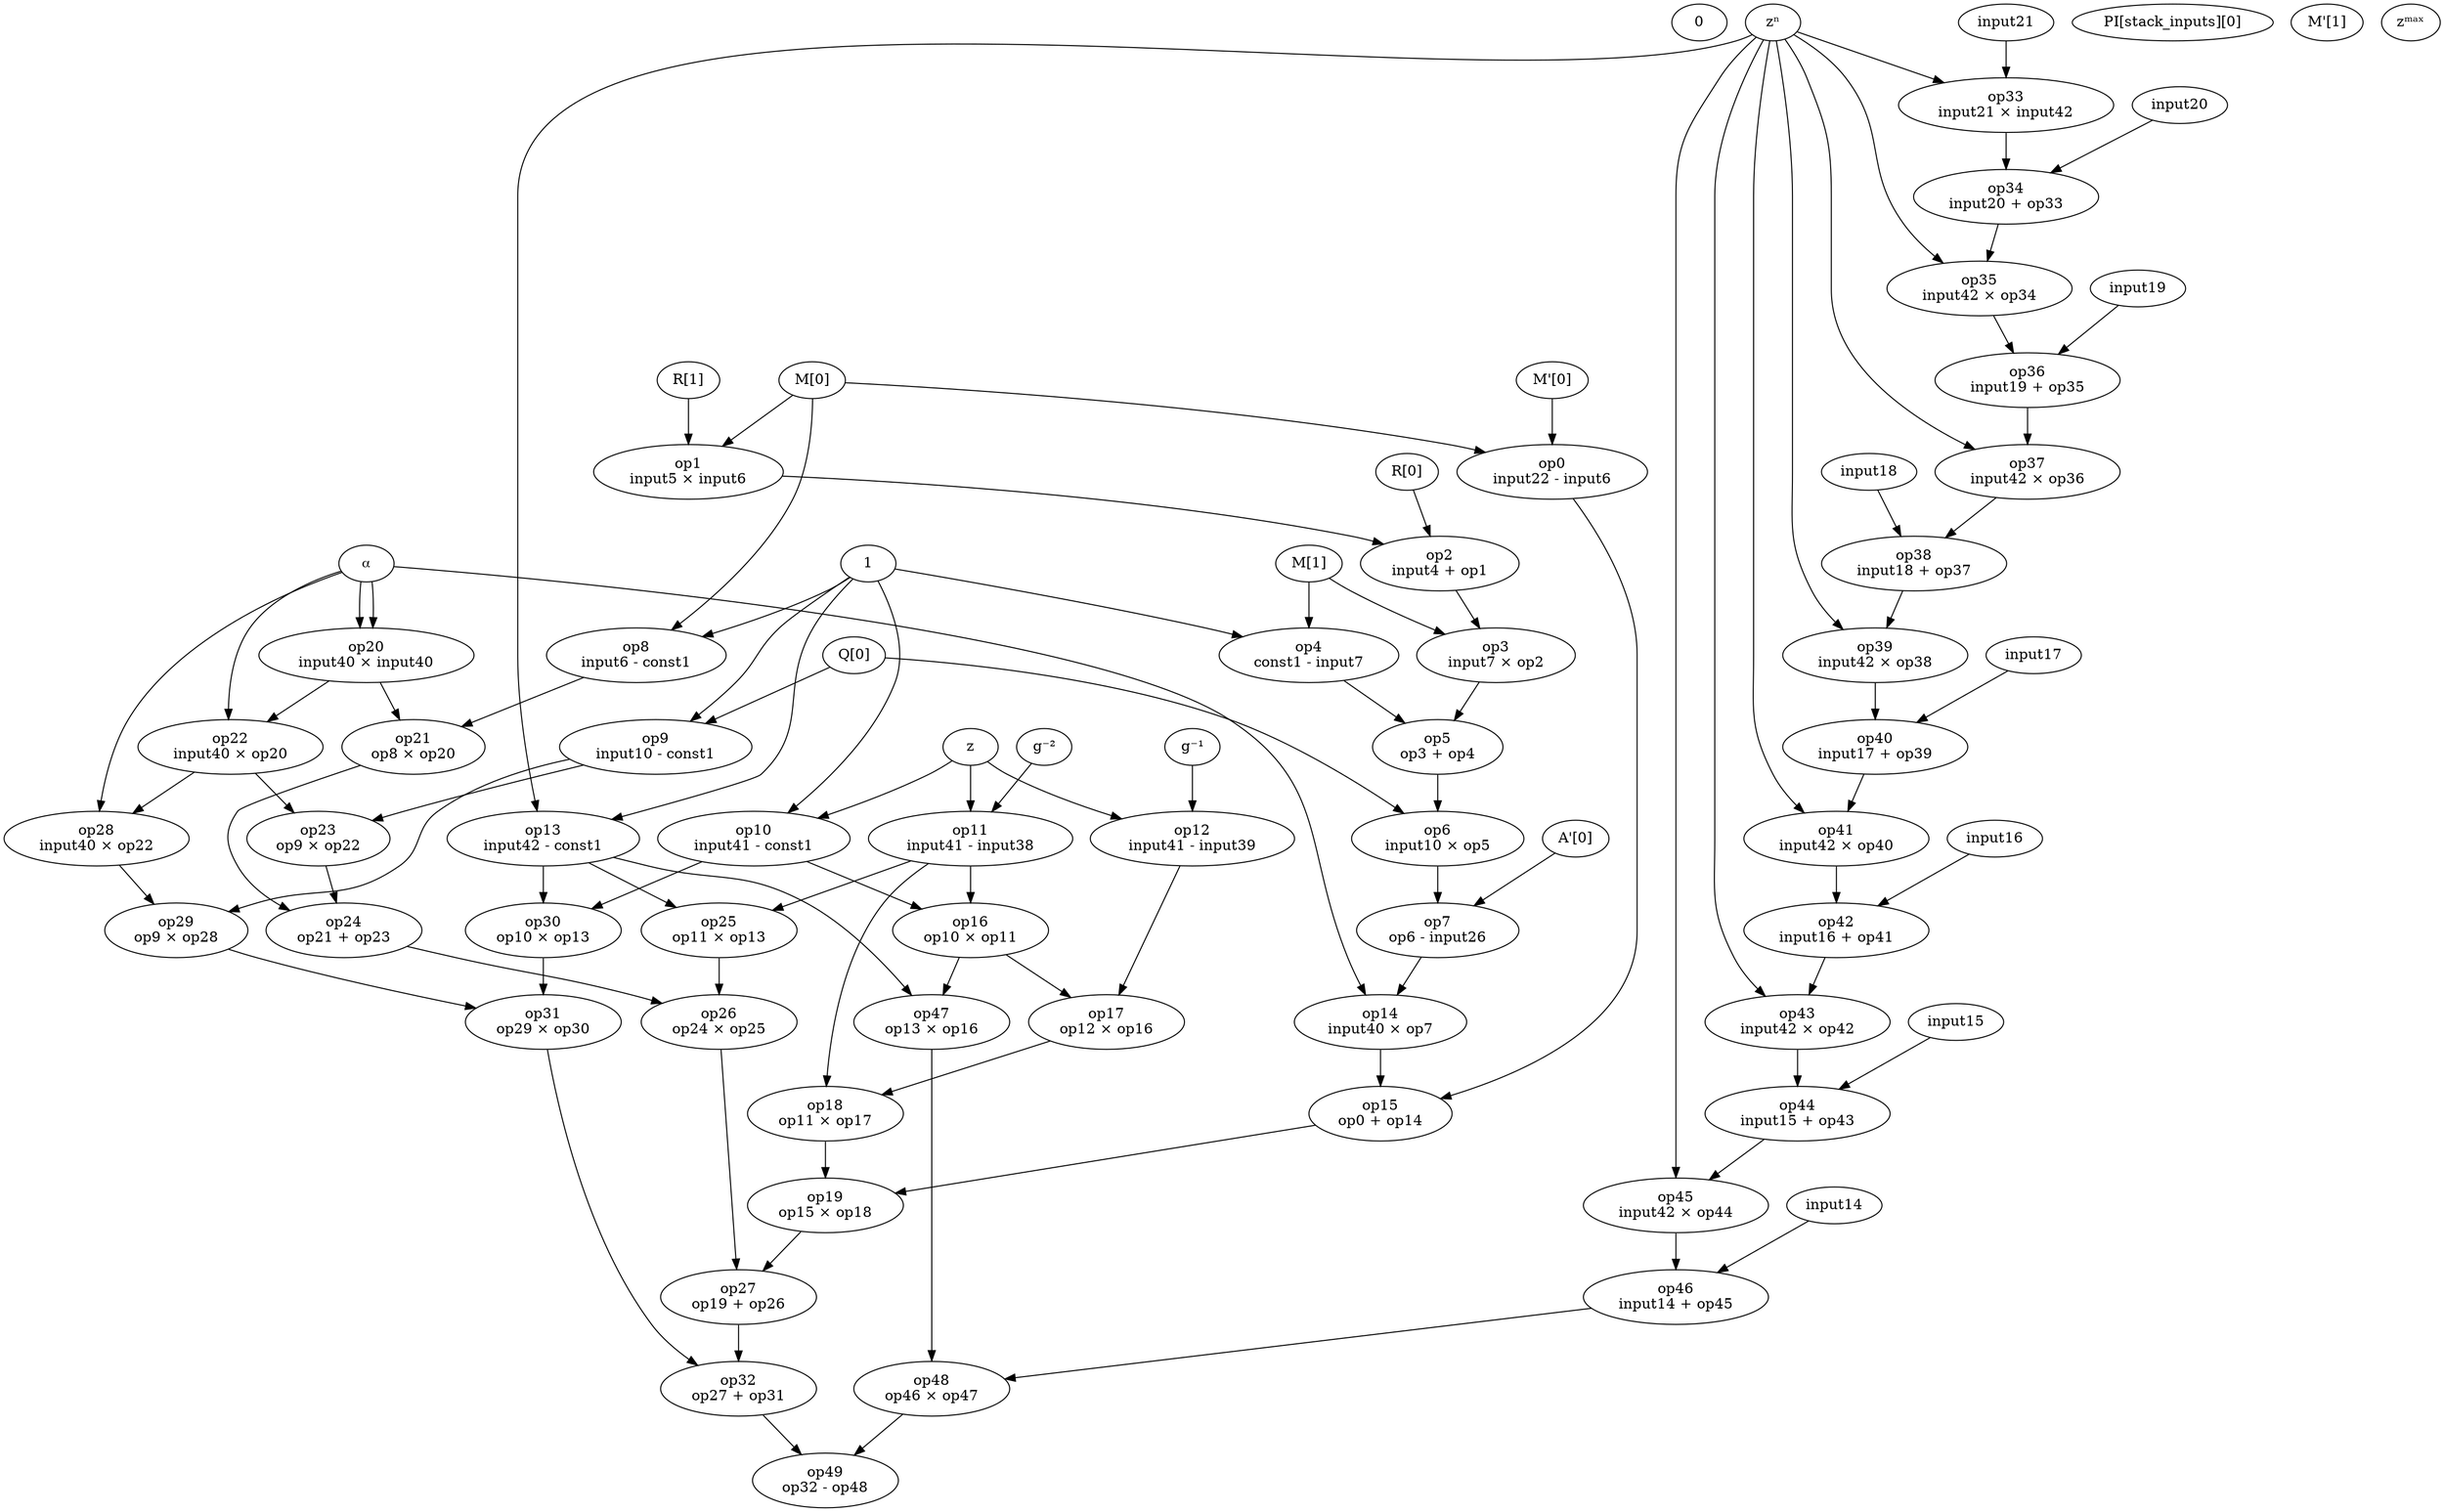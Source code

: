 digraph G {
const0 [label="0"]
const1 [label="1"]
input0 [label="PI[stack_inputs][0]"]
input4 [label="R[0]"]
input5 [label="R[1]"]
input6 [label="M[0]"]
input7 [label="M[1]"]
input22 [label="M'[0]"]
input23 [label="M'[1]"]
input10 [label="A[0]"]
input26 [label="A'[0]"]
input10 [label="Q[0]"]
input38 [label="g⁻²"]
input39 [label="g⁻¹"]
input40 [label="⍺"]
input41 [label="z"]
input42 [label="zⁿ"]
input43 [label="zᵐᵃˣ"]
op0 [label="op0\ninput22 - input6"]
input22 -> op0
input6 -> op0
op1 [label="op1\ninput5 × input6"]
input5 -> op1
input6 -> op1
op2 [label="op2\ninput4 + op1"]
input4 -> op2
op1 -> op2
op3 [label="op3\ninput7 × op2"]
input7 -> op3
op2 -> op3
op4 [label="op4\nconst1 - input7"]
const1 -> op4
input7 -> op4
op5 [label="op5\nop3 + op4"]
op3 -> op5
op4 -> op5
op6 [label="op6\ninput10 × op5"]
input10 -> op6
op5 -> op6
op7 [label="op7\nop6 - input26"]
op6 -> op7
input26 -> op7
op8 [label="op8\ninput6 - const1"]
input6 -> op8
const1 -> op8
op9 [label="op9\ninput10 - const1"]
input10 -> op9
const1 -> op9
op10 [label="op10\ninput41 - const1"]
input41 -> op10
const1 -> op10
op11 [label="op11\ninput41 - input38"]
input41 -> op11
input38 -> op11
op12 [label="op12\ninput41 - input39"]
input41 -> op12
input39 -> op12
op13 [label="op13\ninput42 - const1"]
input42 -> op13
const1 -> op13
op14 [label="op14\ninput40 × op7"]
input40 -> op14
op7 -> op14
op15 [label="op15\nop0 + op14"]
op0 -> op15
op14 -> op15
op16 [label="op16\nop10 × op11"]
op10 -> op16
op11 -> op16
op17 [label="op17\nop12 × op16"]
op12 -> op17
op16 -> op17
op18 [label="op18\nop11 × op17"]
op11 -> op18
op17 -> op18
op19 [label="op19\nop15 × op18"]
op15 -> op19
op18 -> op19
op20 [label="op20\ninput40 × input40"]
input40 -> op20
input40 -> op20
op21 [label="op21\nop8 × op20"]
op8 -> op21
op20 -> op21
op22 [label="op22\ninput40 × op20"]
input40 -> op22
op20 -> op22
op23 [label="op23\nop9 × op22"]
op9 -> op23
op22 -> op23
op24 [label="op24\nop21 + op23"]
op21 -> op24
op23 -> op24
op25 [label="op25\nop11 × op13"]
op11 -> op25
op13 -> op25
op26 [label="op26\nop24 × op25"]
op24 -> op26
op25 -> op26
op27 [label="op27\nop19 + op26"]
op19 -> op27
op26 -> op27
op28 [label="op28\ninput40 × op22"]
input40 -> op28
op22 -> op28
op29 [label="op29\nop9 × op28"]
op9 -> op29
op28 -> op29
op30 [label="op30\nop10 × op13"]
op10 -> op30
op13 -> op30
op31 [label="op31\nop29 × op30"]
op29 -> op31
op30 -> op31
op32 [label="op32\nop27 + op31"]
op27 -> op32
op31 -> op32
op33 [label="op33\ninput21 × input42"]
input21 -> op33
input42 -> op33
op34 [label="op34\ninput20 + op33"]
input20 -> op34
op33 -> op34
op35 [label="op35\ninput42 × op34"]
input42 -> op35
op34 -> op35
op36 [label="op36\ninput19 + op35"]
input19 -> op36
op35 -> op36
op37 [label="op37\ninput42 × op36"]
input42 -> op37
op36 -> op37
op38 [label="op38\ninput18 + op37"]
input18 -> op38
op37 -> op38
op39 [label="op39\ninput42 × op38"]
input42 -> op39
op38 -> op39
op40 [label="op40\ninput17 + op39"]
input17 -> op40
op39 -> op40
op41 [label="op41\ninput42 × op40"]
input42 -> op41
op40 -> op41
op42 [label="op42\ninput16 + op41"]
input16 -> op42
op41 -> op42
op43 [label="op43\ninput42 × op42"]
input42 -> op43
op42 -> op43
op44 [label="op44\ninput15 + op43"]
input15 -> op44
op43 -> op44
op45 [label="op45\ninput42 × op44"]
input42 -> op45
op44 -> op45
op46 [label="op46\ninput14 + op45"]
input14 -> op46
op45 -> op46
op47 [label="op47\nop13 × op16"]
op13 -> op47
op16 -> op47
op48 [label="op48\nop46 × op47"]
op46 -> op48
op47 -> op48
op49 [label="op49\nop32 - op48"]
op32 -> op49
op48 -> op49
}
